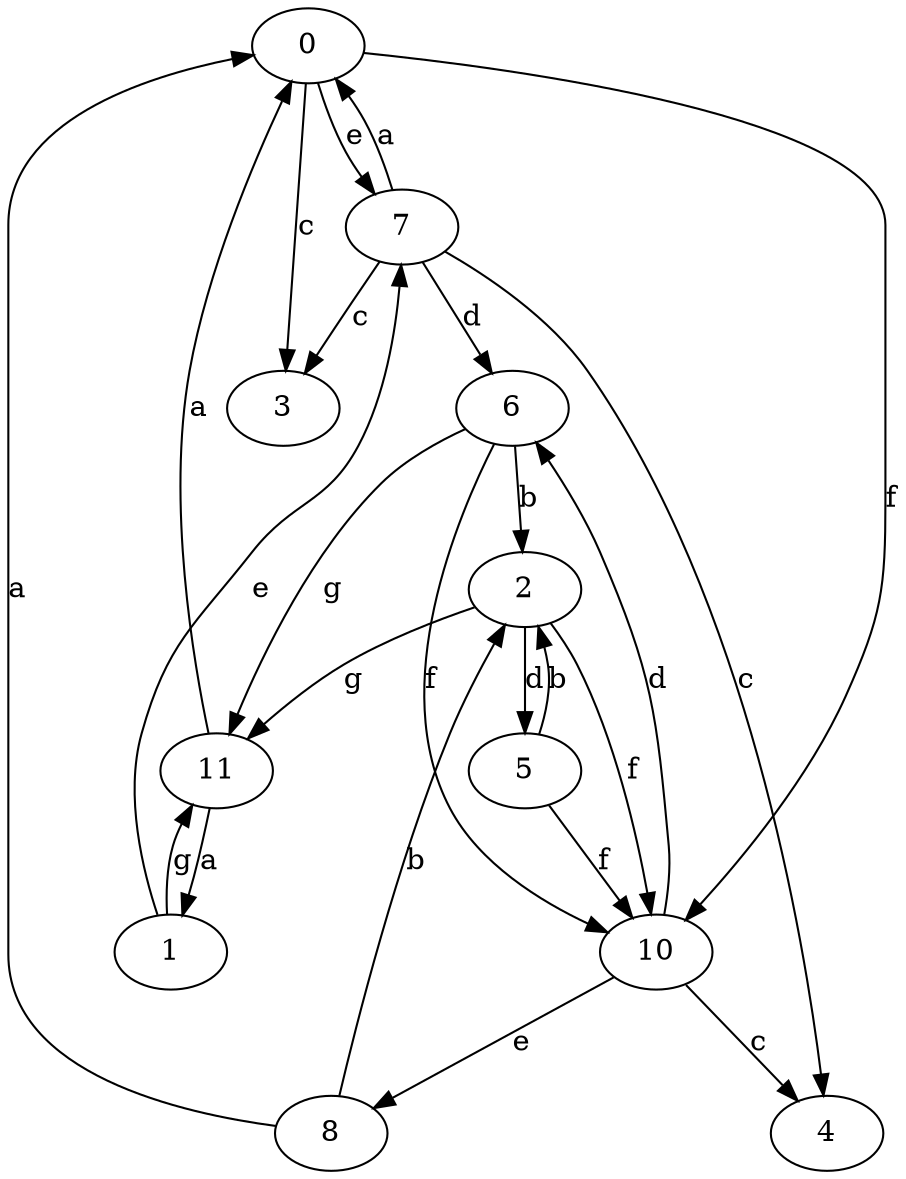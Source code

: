 strict digraph  {
0;
1;
2;
3;
4;
5;
6;
7;
8;
10;
11;
0 -> 3  [label=c];
0 -> 7  [label=e];
0 -> 10  [label=f];
1 -> 7  [label=e];
1 -> 11  [label=g];
2 -> 5  [label=d];
2 -> 10  [label=f];
2 -> 11  [label=g];
5 -> 2  [label=b];
5 -> 10  [label=f];
6 -> 2  [label=b];
6 -> 10  [label=f];
6 -> 11  [label=g];
7 -> 0  [label=a];
7 -> 3  [label=c];
7 -> 4  [label=c];
7 -> 6  [label=d];
8 -> 0  [label=a];
8 -> 2  [label=b];
10 -> 4  [label=c];
10 -> 6  [label=d];
10 -> 8  [label=e];
11 -> 0  [label=a];
11 -> 1  [label=a];
}
